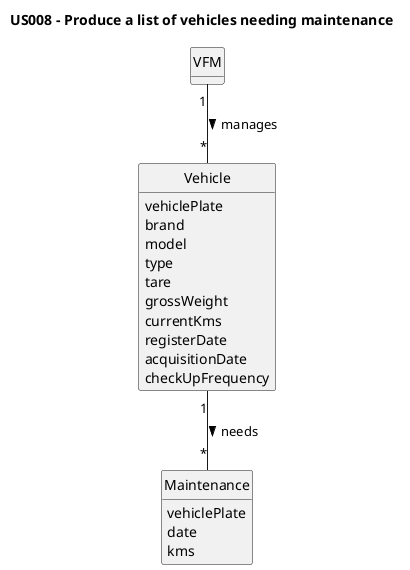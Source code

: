 @startuml
skinparam monochrome true
skinparam packageStyle rectangle
skinparam shadowing false

'left to right direction

skinparam classAttributeIconSize 0

hide circle
hide methods

title US008 - Produce a list of vehicles needing maintenance

class Vehicle {
    vehiclePlate
    brand
    model
    type
    tare
    grossWeight
    currentKms
    registerDate
    acquisitionDate
    checkUpFrequency
}

class VFM {
}

class Maintenance {
    vehiclePlate
    date
    kms
}

VFM "1" -- "*" Vehicle : manages >
Vehicle "1" -- "*" Maintenance : needs >


@enduml